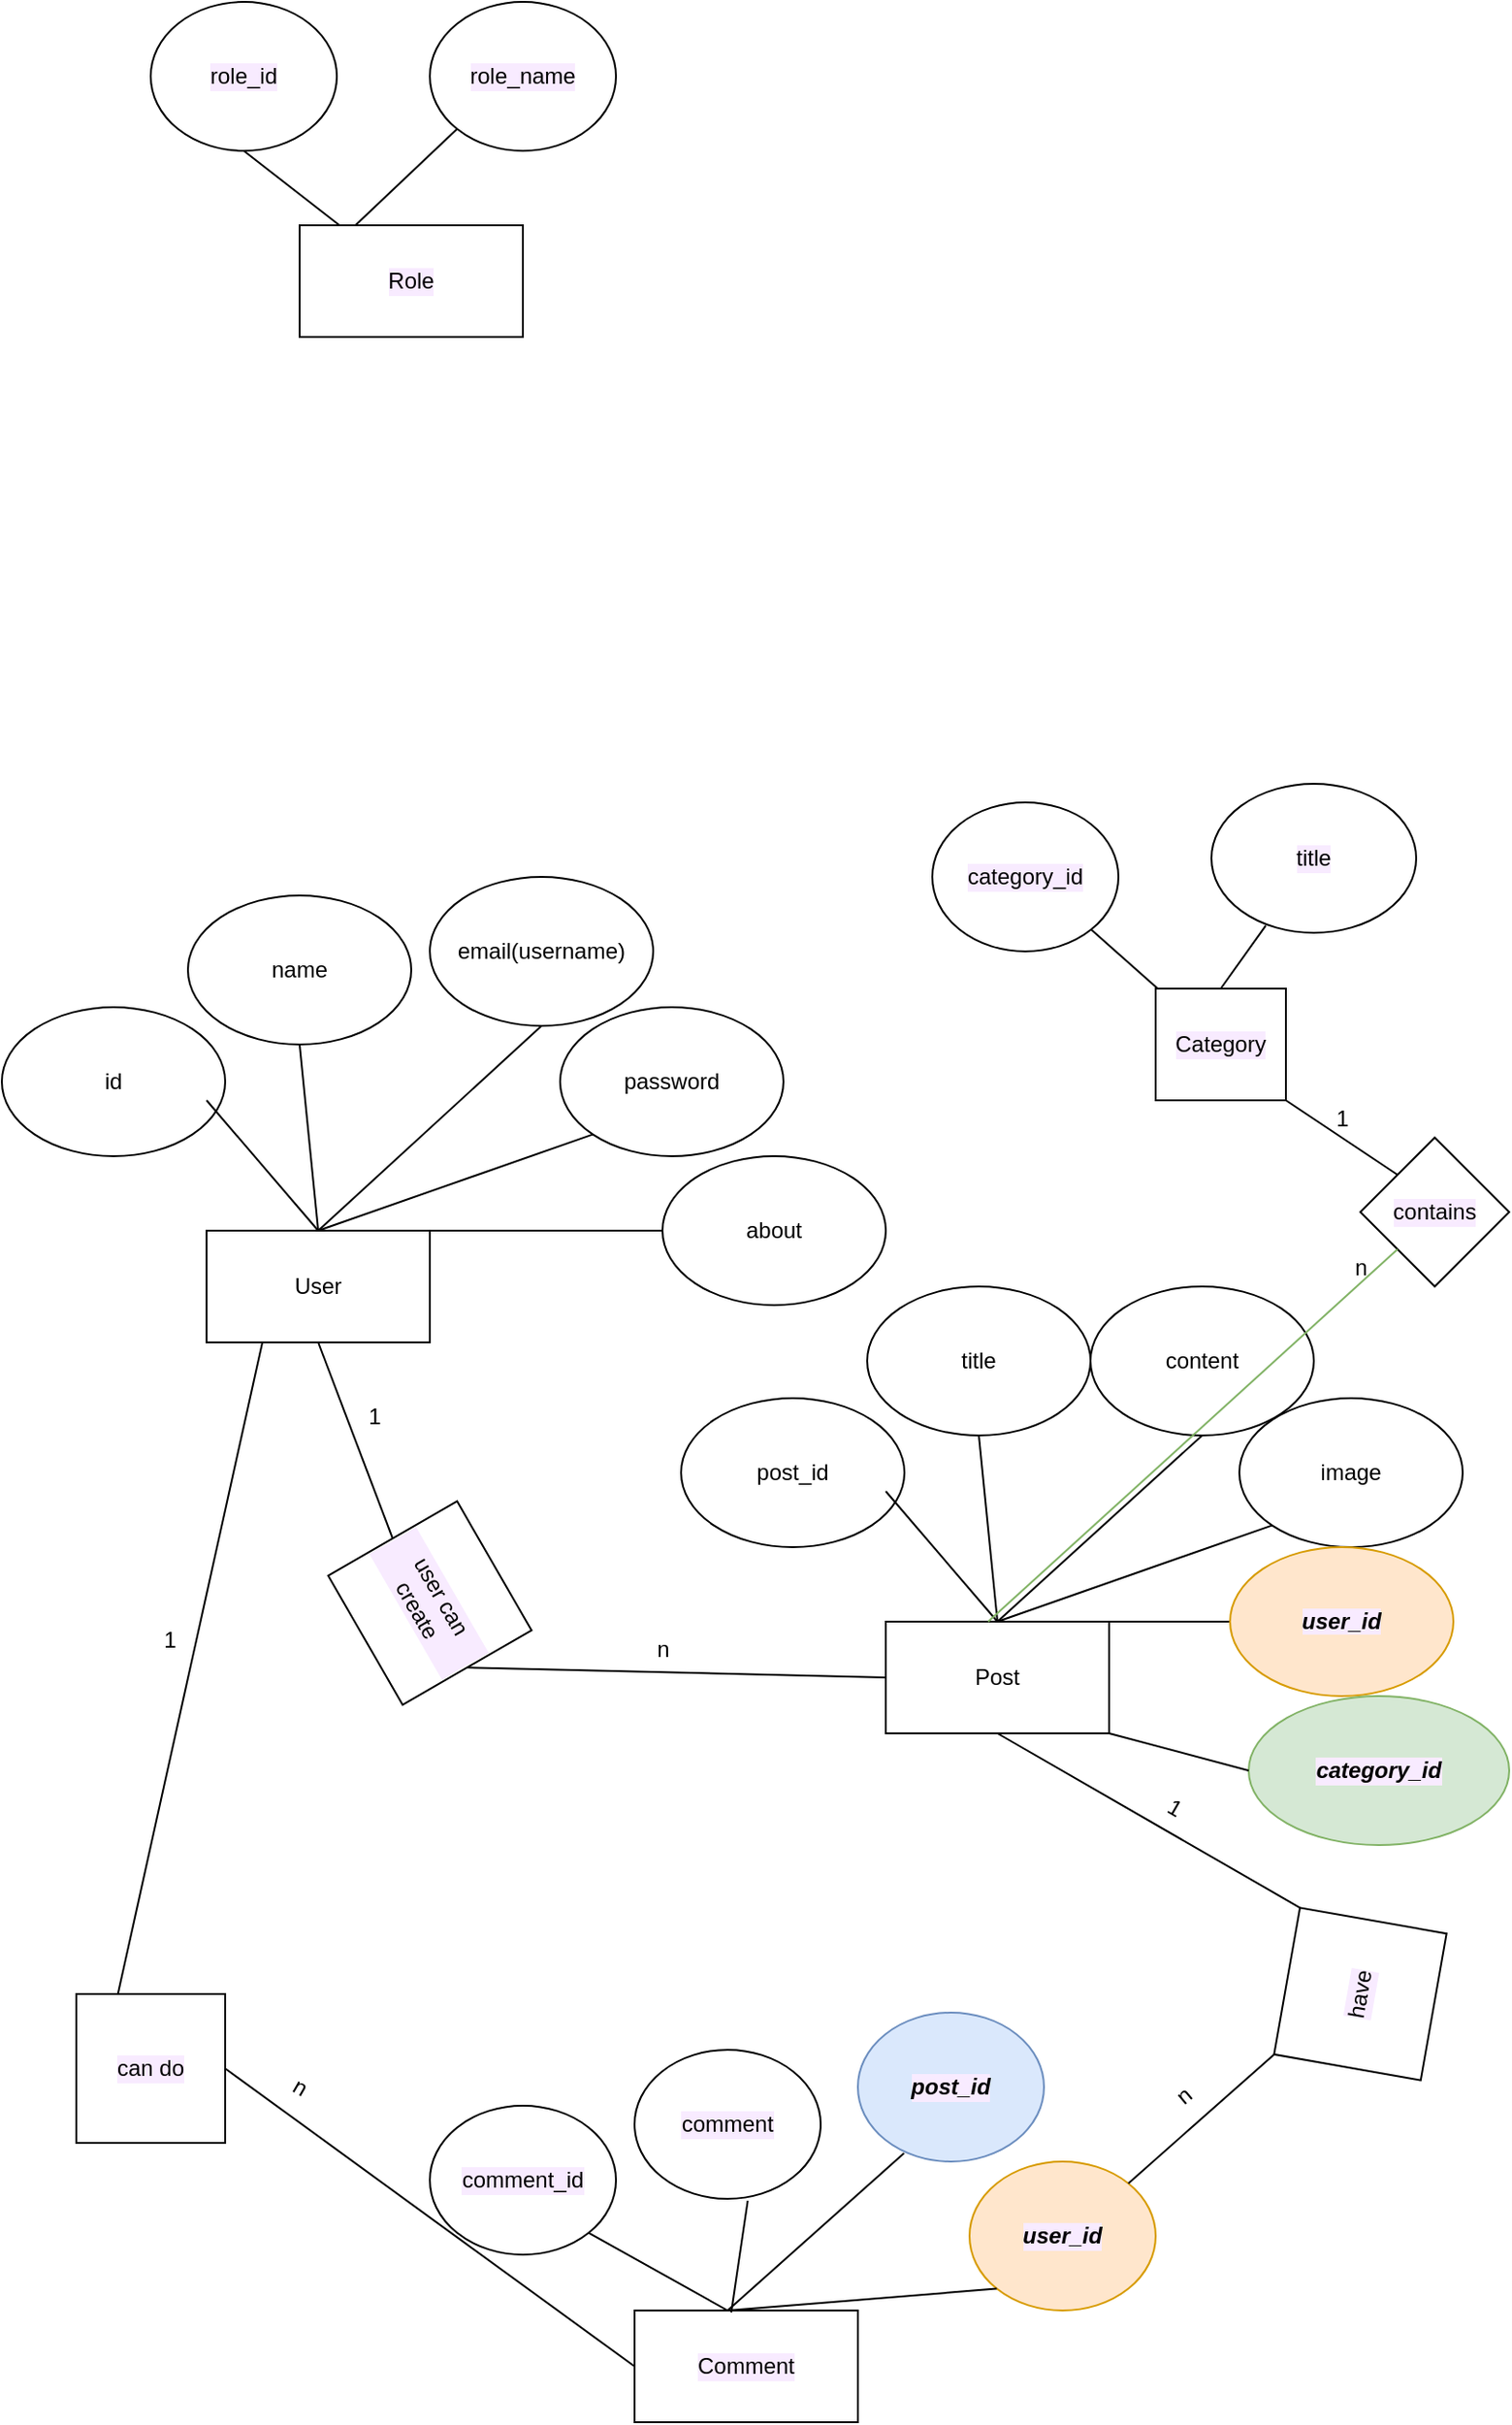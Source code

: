 <mxfile version="20.8.11"><diagram name="Page-1" id="z8nhiQcSXeY2Cp4ZaSCS"><mxGraphModel dx="1050" dy="1645" grid="1" gridSize="10" guides="1" tooltips="1" connect="1" arrows="1" fold="1" page="1" pageScale="1" pageWidth="850" pageHeight="1100" math="0" shadow="0"><root><mxCell id="0"/><mxCell id="1" parent="0"/><mxCell id="0L37Ek2mY_KZnlfPh_Ar-1" value="User" style="rounded=0;whiteSpace=wrap;html=1;" vertex="1" parent="1"><mxGeometry x="120" y="220" width="120" height="60" as="geometry"/></mxCell><mxCell id="0L37Ek2mY_KZnlfPh_Ar-2" value="id" style="ellipse;whiteSpace=wrap;html=1;" vertex="1" parent="1"><mxGeometry x="10" y="100" width="120" height="80" as="geometry"/></mxCell><mxCell id="0L37Ek2mY_KZnlfPh_Ar-4" value="name" style="ellipse;whiteSpace=wrap;html=1;" vertex="1" parent="1"><mxGeometry x="110" y="40" width="120" height="80" as="geometry"/></mxCell><mxCell id="0L37Ek2mY_KZnlfPh_Ar-5" value="" style="endArrow=none;html=1;rounded=0;exitX=0.5;exitY=0;exitDx=0;exitDy=0;" edge="1" parent="1" source="0L37Ek2mY_KZnlfPh_Ar-1"><mxGeometry width="50" height="50" relative="1" as="geometry"><mxPoint x="90" y="160" as="sourcePoint"/><mxPoint x="120" y="150" as="targetPoint"/></mxGeometry></mxCell><mxCell id="0L37Ek2mY_KZnlfPh_Ar-6" value="" style="endArrow=none;html=1;rounded=0;exitX=0.5;exitY=1;exitDx=0;exitDy=0;entryX=0.5;entryY=0;entryDx=0;entryDy=0;" edge="1" parent="1" source="0L37Ek2mY_KZnlfPh_Ar-4" target="0L37Ek2mY_KZnlfPh_Ar-1"><mxGeometry width="50" height="50" relative="1" as="geometry"><mxPoint x="400" y="310" as="sourcePoint"/><mxPoint x="250" y="100" as="targetPoint"/><Array as="points"/></mxGeometry></mxCell><mxCell id="0L37Ek2mY_KZnlfPh_Ar-7" value="email(username)" style="ellipse;whiteSpace=wrap;html=1;" vertex="1" parent="1"><mxGeometry x="240" y="30" width="120" height="80" as="geometry"/></mxCell><mxCell id="0L37Ek2mY_KZnlfPh_Ar-9" value="" style="endArrow=none;html=1;rounded=0;entryX=0.5;entryY=1;entryDx=0;entryDy=0;exitX=0.5;exitY=0;exitDx=0;exitDy=0;" edge="1" parent="1" source="0L37Ek2mY_KZnlfPh_Ar-1" target="0L37Ek2mY_KZnlfPh_Ar-7"><mxGeometry width="50" height="50" relative="1" as="geometry"><mxPoint x="220" y="210" as="sourcePoint"/><mxPoint x="450" y="260" as="targetPoint"/></mxGeometry></mxCell><mxCell id="0L37Ek2mY_KZnlfPh_Ar-11" value="password" style="ellipse;whiteSpace=wrap;html=1;" vertex="1" parent="1"><mxGeometry x="310" y="100" width="120" height="80" as="geometry"/></mxCell><mxCell id="0L37Ek2mY_KZnlfPh_Ar-12" value="" style="endArrow=none;html=1;rounded=0;exitX=0.5;exitY=0;exitDx=0;exitDy=0;entryX=0;entryY=0.5;entryDx=0;entryDy=0;" edge="1" parent="1" source="0L37Ek2mY_KZnlfPh_Ar-1" target="0L37Ek2mY_KZnlfPh_Ar-13"><mxGeometry width="50" height="50" relative="1" as="geometry"><mxPoint x="400" y="310" as="sourcePoint"/><mxPoint x="450" y="260" as="targetPoint"/></mxGeometry></mxCell><mxCell id="0L37Ek2mY_KZnlfPh_Ar-13" value="about" style="ellipse;whiteSpace=wrap;html=1;" vertex="1" parent="1"><mxGeometry x="365" y="180" width="120" height="80" as="geometry"/></mxCell><mxCell id="0L37Ek2mY_KZnlfPh_Ar-14" value="" style="endArrow=none;html=1;rounded=0;entryX=0;entryY=1;entryDx=0;entryDy=0;" edge="1" parent="1" target="0L37Ek2mY_KZnlfPh_Ar-11"><mxGeometry width="50" height="50" relative="1" as="geometry"><mxPoint x="180" y="220" as="sourcePoint"/><mxPoint x="450" y="260" as="targetPoint"/></mxGeometry></mxCell><mxCell id="0L37Ek2mY_KZnlfPh_Ar-15" value="Post" style="rounded=0;whiteSpace=wrap;html=1;" vertex="1" parent="1"><mxGeometry x="485" y="430" width="120" height="60" as="geometry"/></mxCell><mxCell id="0L37Ek2mY_KZnlfPh_Ar-16" value="post_id" style="ellipse;whiteSpace=wrap;html=1;" vertex="1" parent="1"><mxGeometry x="375" y="310" width="120" height="80" as="geometry"/></mxCell><mxCell id="0L37Ek2mY_KZnlfPh_Ar-17" value="title" style="ellipse;whiteSpace=wrap;html=1;" vertex="1" parent="1"><mxGeometry x="475" y="250" width="120" height="80" as="geometry"/></mxCell><mxCell id="0L37Ek2mY_KZnlfPh_Ar-18" value="" style="endArrow=none;html=1;rounded=0;exitX=0.5;exitY=0;exitDx=0;exitDy=0;" edge="1" source="0L37Ek2mY_KZnlfPh_Ar-15" parent="1"><mxGeometry width="50" height="50" relative="1" as="geometry"><mxPoint x="455" y="370" as="sourcePoint"/><mxPoint x="485" y="360" as="targetPoint"/></mxGeometry></mxCell><mxCell id="0L37Ek2mY_KZnlfPh_Ar-19" value="" style="endArrow=none;html=1;rounded=0;exitX=0.5;exitY=1;exitDx=0;exitDy=0;entryX=0.5;entryY=0;entryDx=0;entryDy=0;" edge="1" source="0L37Ek2mY_KZnlfPh_Ar-17" target="0L37Ek2mY_KZnlfPh_Ar-15" parent="1"><mxGeometry width="50" height="50" relative="1" as="geometry"><mxPoint x="765" y="520" as="sourcePoint"/><mxPoint x="615" y="310" as="targetPoint"/><Array as="points"/></mxGeometry></mxCell><mxCell id="0L37Ek2mY_KZnlfPh_Ar-20" value="content" style="ellipse;whiteSpace=wrap;html=1;" vertex="1" parent="1"><mxGeometry x="595" y="250" width="120" height="80" as="geometry"/></mxCell><mxCell id="0L37Ek2mY_KZnlfPh_Ar-21" value="" style="endArrow=none;html=1;rounded=0;entryX=0.5;entryY=1;entryDx=0;entryDy=0;exitX=0.5;exitY=0;exitDx=0;exitDy=0;" edge="1" source="0L37Ek2mY_KZnlfPh_Ar-15" target="0L37Ek2mY_KZnlfPh_Ar-20" parent="1"><mxGeometry width="50" height="50" relative="1" as="geometry"><mxPoint x="585" y="420" as="sourcePoint"/><mxPoint x="815" y="470" as="targetPoint"/></mxGeometry></mxCell><mxCell id="0L37Ek2mY_KZnlfPh_Ar-22" value="image" style="ellipse;whiteSpace=wrap;html=1;" vertex="1" parent="1"><mxGeometry x="675" y="310" width="120" height="80" as="geometry"/></mxCell><mxCell id="0L37Ek2mY_KZnlfPh_Ar-23" value="" style="endArrow=none;html=1;rounded=0;exitX=0.5;exitY=0;exitDx=0;exitDy=0;entryX=0;entryY=0.5;entryDx=0;entryDy=0;" edge="1" source="0L37Ek2mY_KZnlfPh_Ar-15" target="0L37Ek2mY_KZnlfPh_Ar-24" parent="1"><mxGeometry width="50" height="50" relative="1" as="geometry"><mxPoint x="765" y="520" as="sourcePoint"/><mxPoint x="815" y="470" as="targetPoint"/></mxGeometry></mxCell><mxCell id="0L37Ek2mY_KZnlfPh_Ar-24" value="&lt;i&gt;&lt;b style=&quot;background-color: rgb(248, 235, 255);&quot;&gt;user_id&lt;/b&gt;&lt;/i&gt;" style="ellipse;whiteSpace=wrap;html=1;fillColor=#ffe6cc;strokeColor=#d79b00;" vertex="1" parent="1"><mxGeometry x="670" y="390" width="120" height="80" as="geometry"/></mxCell><mxCell id="0L37Ek2mY_KZnlfPh_Ar-25" value="" style="endArrow=none;html=1;rounded=0;entryX=0;entryY=1;entryDx=0;entryDy=0;" edge="1" target="0L37Ek2mY_KZnlfPh_Ar-22" parent="1"><mxGeometry width="50" height="50" relative="1" as="geometry"><mxPoint x="545" y="430" as="sourcePoint"/><mxPoint x="815" y="470" as="targetPoint"/></mxGeometry></mxCell><mxCell id="0L37Ek2mY_KZnlfPh_Ar-26" value="user can create" style="whiteSpace=wrap;html=1;aspect=fixed;labelBackgroundColor=#F8EBFF;rotation=60;" vertex="1" parent="1"><mxGeometry x="200" y="380" width="80" height="80" as="geometry"/></mxCell><mxCell id="0L37Ek2mY_KZnlfPh_Ar-27" value="" style="endArrow=none;html=1;rounded=0;exitX=0.5;exitY=1;exitDx=0;exitDy=0;entryX=0;entryY=0.5;entryDx=0;entryDy=0;" edge="1" parent="1" source="0L37Ek2mY_KZnlfPh_Ar-1" target="0L37Ek2mY_KZnlfPh_Ar-26"><mxGeometry width="50" height="50" relative="1" as="geometry"><mxPoint x="400" y="310" as="sourcePoint"/><mxPoint x="450" y="260" as="targetPoint"/></mxGeometry></mxCell><mxCell id="0L37Ek2mY_KZnlfPh_Ar-28" value="" style="endArrow=none;html=1;rounded=0;exitX=0;exitY=0.5;exitDx=0;exitDy=0;entryX=1;entryY=0.5;entryDx=0;entryDy=0;" edge="1" parent="1" source="0L37Ek2mY_KZnlfPh_Ar-15" target="0L37Ek2mY_KZnlfPh_Ar-26"><mxGeometry width="50" height="50" relative="1" as="geometry"><mxPoint x="400" y="310" as="sourcePoint"/><mxPoint x="450" y="260" as="targetPoint"/></mxGeometry></mxCell><mxCell id="0L37Ek2mY_KZnlfPh_Ar-29" value="1" style="text;html=1;align=center;verticalAlign=middle;resizable=0;points=[];autosize=1;strokeColor=none;fillColor=none;" vertex="1" parent="1"><mxGeometry x="195" y="305" width="30" height="30" as="geometry"/></mxCell><mxCell id="0L37Ek2mY_KZnlfPh_Ar-30" value="n" style="text;html=1;align=center;verticalAlign=middle;resizable=0;points=[];autosize=1;strokeColor=none;fillColor=none;" vertex="1" parent="1"><mxGeometry x="350" y="430" width="30" height="30" as="geometry"/></mxCell><mxCell id="0L37Ek2mY_KZnlfPh_Ar-31" value="Comment" style="rounded=0;whiteSpace=wrap;html=1;labelBackgroundColor=#F8EBFF;" vertex="1" parent="1"><mxGeometry x="350" y="800" width="120" height="60" as="geometry"/></mxCell><mxCell id="0L37Ek2mY_KZnlfPh_Ar-32" value="comment_id" style="ellipse;whiteSpace=wrap;html=1;labelBackgroundColor=#F8EBFF;" vertex="1" parent="1"><mxGeometry x="240" y="690" width="100" height="80" as="geometry"/></mxCell><mxCell id="0L37Ek2mY_KZnlfPh_Ar-33" value="" style="endArrow=none;html=1;rounded=0;entryX=1;entryY=1;entryDx=0;entryDy=0;" edge="1" parent="1" target="0L37Ek2mY_KZnlfPh_Ar-32"><mxGeometry width="50" height="50" relative="1" as="geometry"><mxPoint x="400" y="800" as="sourcePoint"/><mxPoint x="450" y="750" as="targetPoint"/></mxGeometry></mxCell><mxCell id="0L37Ek2mY_KZnlfPh_Ar-34" value="comment" style="ellipse;whiteSpace=wrap;html=1;labelBackgroundColor=#F8EBFF;" vertex="1" parent="1"><mxGeometry x="350" y="660" width="100" height="80" as="geometry"/></mxCell><mxCell id="0L37Ek2mY_KZnlfPh_Ar-35" value="&lt;b&gt;&lt;i&gt;post_id&lt;/i&gt;&lt;/b&gt;" style="ellipse;whiteSpace=wrap;html=1;labelBackgroundColor=#F8EBFF;fillColor=#dae8fc;strokeColor=#6c8ebf;" vertex="1" parent="1"><mxGeometry x="470" y="640" width="100" height="80" as="geometry"/></mxCell><mxCell id="0L37Ek2mY_KZnlfPh_Ar-36" value="&lt;b&gt;&lt;i&gt;user_id&lt;/i&gt;&lt;/b&gt;" style="ellipse;whiteSpace=wrap;html=1;labelBackgroundColor=#F8EBFF;fillColor=#ffe6cc;strokeColor=#d79b00;" vertex="1" parent="1"><mxGeometry x="530" y="720" width="100" height="80" as="geometry"/></mxCell><mxCell id="0L37Ek2mY_KZnlfPh_Ar-37" value="" style="endArrow=none;html=1;rounded=0;exitX=0;exitY=1;exitDx=0;exitDy=0;" edge="1" parent="1" source="0L37Ek2mY_KZnlfPh_Ar-36"><mxGeometry width="50" height="50" relative="1" as="geometry"><mxPoint x="410" y="810" as="sourcePoint"/><mxPoint x="400" y="800" as="targetPoint"/></mxGeometry></mxCell><mxCell id="0L37Ek2mY_KZnlfPh_Ar-38" value="" style="endArrow=none;html=1;rounded=0;exitX=0.248;exitY=0.943;exitDx=0;exitDy=0;exitPerimeter=0;" edge="1" parent="1" source="0L37Ek2mY_KZnlfPh_Ar-35"><mxGeometry width="50" height="50" relative="1" as="geometry"><mxPoint x="420" y="820" as="sourcePoint"/><mxPoint x="400" y="800" as="targetPoint"/></mxGeometry></mxCell><mxCell id="0L37Ek2mY_KZnlfPh_Ar-39" value="" style="endArrow=none;html=1;rounded=0;entryX=0.608;entryY=1.013;entryDx=0;entryDy=0;entryPerimeter=0;exitX=0.433;exitY=0.017;exitDx=0;exitDy=0;exitPerimeter=0;" edge="1" parent="1" source="0L37Ek2mY_KZnlfPh_Ar-31" target="0L37Ek2mY_KZnlfPh_Ar-34"><mxGeometry width="50" height="50" relative="1" as="geometry"><mxPoint x="430" y="830" as="sourcePoint"/><mxPoint x="355.355" y="788.284" as="targetPoint"/></mxGeometry></mxCell><mxCell id="0L37Ek2mY_KZnlfPh_Ar-41" value="" style="endArrow=none;html=1;rounded=0;entryX=0.25;entryY=1;entryDx=0;entryDy=0;exitX=0.04;exitY=-0.002;exitDx=0;exitDy=0;exitPerimeter=0;" edge="1" parent="1" target="0L37Ek2mY_KZnlfPh_Ar-1"><mxGeometry width="50" height="50" relative="1" as="geometry"><mxPoint x="72.4" y="629.84" as="sourcePoint"/><mxPoint x="450" y="420" as="targetPoint"/></mxGeometry></mxCell><mxCell id="0L37Ek2mY_KZnlfPh_Ar-42" value="" style="endArrow=none;html=1;rounded=0;entryX=0;entryY=0.5;entryDx=0;entryDy=0;exitX=1;exitY=0.5;exitDx=0;exitDy=0;" edge="1" parent="1" target="0L37Ek2mY_KZnlfPh_Ar-31"><mxGeometry width="50" height="50" relative="1" as="geometry"><mxPoint x="130" y="670" as="sourcePoint"/><mxPoint x="160" y="290" as="targetPoint"/></mxGeometry></mxCell><mxCell id="0L37Ek2mY_KZnlfPh_Ar-43" value="1" style="text;html=1;align=center;verticalAlign=middle;resizable=0;points=[];autosize=1;strokeColor=none;fillColor=none;" vertex="1" parent="1"><mxGeometry x="85" y="425" width="30" height="30" as="geometry"/></mxCell><mxCell id="0L37Ek2mY_KZnlfPh_Ar-44" value="n" style="text;html=1;align=center;verticalAlign=middle;resizable=0;points=[];autosize=1;strokeColor=none;fillColor=none;rotation=30;" vertex="1" parent="1"><mxGeometry x="155" y="665" width="30" height="30" as="geometry"/></mxCell><mxCell id="0L37Ek2mY_KZnlfPh_Ar-46" value="have" style="whiteSpace=wrap;html=1;aspect=fixed;labelBackgroundColor=#F8EBFF;rotation=-80;" vertex="1" parent="1"><mxGeometry x="700" y="590" width="80" height="80" as="geometry"/></mxCell><mxCell id="0L37Ek2mY_KZnlfPh_Ar-47" value="" style="endArrow=none;html=1;rounded=0;entryX=0.5;entryY=1;entryDx=0;entryDy=0;exitX=1;exitY=0;exitDx=0;exitDy=0;" edge="1" parent="1" source="0L37Ek2mY_KZnlfPh_Ar-46" target="0L37Ek2mY_KZnlfPh_Ar-15"><mxGeometry width="50" height="50" relative="1" as="geometry"><mxPoint x="400" y="640" as="sourcePoint"/><mxPoint x="450" y="590" as="targetPoint"/></mxGeometry></mxCell><mxCell id="0L37Ek2mY_KZnlfPh_Ar-48" value="" style="endArrow=none;html=1;rounded=0;exitX=1;exitY=0;exitDx=0;exitDy=0;entryX=0;entryY=0;entryDx=0;entryDy=0;" edge="1" parent="1" source="0L37Ek2mY_KZnlfPh_Ar-36" target="0L37Ek2mY_KZnlfPh_Ar-46"><mxGeometry width="50" height="50" relative="1" as="geometry"><mxPoint x="717.554" y="593.662" as="sourcePoint"/><mxPoint x="690" y="660" as="targetPoint"/></mxGeometry></mxCell><mxCell id="0L37Ek2mY_KZnlfPh_Ar-49" value="1" style="text;html=1;align=center;verticalAlign=middle;resizable=0;points=[];autosize=1;strokeColor=none;fillColor=none;rotation=30;" vertex="1" parent="1"><mxGeometry x="625" y="515" width="30" height="30" as="geometry"/></mxCell><mxCell id="0L37Ek2mY_KZnlfPh_Ar-50" value="n" style="text;html=1;align=center;verticalAlign=middle;resizable=0;points=[];autosize=1;strokeColor=none;fillColor=none;rotation=-40;" vertex="1" parent="1"><mxGeometry x="630" y="670" width="30" height="30" as="geometry"/></mxCell><mxCell id="0L37Ek2mY_KZnlfPh_Ar-51" value="can do" style="whiteSpace=wrap;html=1;aspect=fixed;labelBackgroundColor=#F8EBFF;" vertex="1" parent="1"><mxGeometry x="50" y="630" width="80" height="80" as="geometry"/></mxCell><mxCell id="FSV7rp08yFnBkAStcJ1A-1" value="Category" style="whiteSpace=wrap;html=1;labelBackgroundColor=#F8EBFF;" vertex="1" parent="1"><mxGeometry x="630" y="90" width="70" height="60" as="geometry"/></mxCell><mxCell id="FSV7rp08yFnBkAStcJ1A-3" value="category_id" style="ellipse;whiteSpace=wrap;html=1;labelBackgroundColor=#F8EBFF;" vertex="1" parent="1"><mxGeometry x="510" y="-10" width="100" height="80" as="geometry"/></mxCell><mxCell id="FSV7rp08yFnBkAStcJ1A-5" value="title" style="ellipse;whiteSpace=wrap;html=1;labelBackgroundColor=#F8EBFF;" vertex="1" parent="1"><mxGeometry x="660" y="-20" width="110" height="80" as="geometry"/></mxCell><mxCell id="FSV7rp08yFnBkAStcJ1A-6" value="" style="endArrow=none;html=1;rounded=0;exitX=1;exitY=1;exitDx=0;exitDy=0;" edge="1" parent="1" source="FSV7rp08yFnBkAStcJ1A-3" target="FSV7rp08yFnBkAStcJ1A-1"><mxGeometry width="50" height="50" relative="1" as="geometry"><mxPoint x="400" y="50" as="sourcePoint"/><mxPoint x="450" as="targetPoint"/></mxGeometry></mxCell><mxCell id="FSV7rp08yFnBkAStcJ1A-7" value="" style="endArrow=none;html=1;rounded=0;exitX=0.265;exitY=0.952;exitDx=0;exitDy=0;exitPerimeter=0;entryX=0.5;entryY=0;entryDx=0;entryDy=0;" edge="1" parent="1" source="FSV7rp08yFnBkAStcJ1A-5" target="FSV7rp08yFnBkAStcJ1A-1"><mxGeometry width="50" height="50" relative="1" as="geometry"><mxPoint x="605.355" y="68.284" as="sourcePoint"/><mxPoint x="641.146" y="100" as="targetPoint"/></mxGeometry></mxCell><mxCell id="FSV7rp08yFnBkAStcJ1A-8" value="contains" style="rhombus;whiteSpace=wrap;html=1;labelBackgroundColor=#F8EBFF;" vertex="1" parent="1"><mxGeometry x="740" y="170" width="80" height="80" as="geometry"/></mxCell><mxCell id="FSV7rp08yFnBkAStcJ1A-9" value="" style="endArrow=none;html=1;rounded=0;entryX=1;entryY=1;entryDx=0;entryDy=0;exitX=0;exitY=0;exitDx=0;exitDy=0;" edge="1" parent="1" source="FSV7rp08yFnBkAStcJ1A-8" target="FSV7rp08yFnBkAStcJ1A-1"><mxGeometry width="50" height="50" relative="1" as="geometry"><mxPoint x="400" y="220" as="sourcePoint"/><mxPoint x="450" y="170" as="targetPoint"/></mxGeometry></mxCell><mxCell id="FSV7rp08yFnBkAStcJ1A-10" value="" style="endArrow=none;html=1;rounded=0;entryX=0;entryY=1;entryDx=0;entryDy=0;fillColor=#d5e8d4;strokeColor=#82b366;" edge="1" parent="1" target="FSV7rp08yFnBkAStcJ1A-8"><mxGeometry width="50" height="50" relative="1" as="geometry"><mxPoint x="540" y="430" as="sourcePoint"/><mxPoint x="450" y="340" as="targetPoint"/></mxGeometry></mxCell><mxCell id="FSV7rp08yFnBkAStcJ1A-11" value="1" style="text;html=1;align=center;verticalAlign=middle;resizable=0;points=[];autosize=1;strokeColor=none;fillColor=none;" vertex="1" parent="1"><mxGeometry x="715" y="145" width="30" height="30" as="geometry"/></mxCell><mxCell id="FSV7rp08yFnBkAStcJ1A-12" value="n" style="text;html=1;align=center;verticalAlign=middle;resizable=0;points=[];autosize=1;strokeColor=none;fillColor=none;" vertex="1" parent="1"><mxGeometry x="725" y="225" width="30" height="30" as="geometry"/></mxCell><mxCell id="FSV7rp08yFnBkAStcJ1A-13" value="&lt;b&gt;&lt;i&gt;category_id&lt;/i&gt;&lt;/b&gt;" style="ellipse;whiteSpace=wrap;html=1;labelBackgroundColor=#F8EBFF;fillColor=#d5e8d4;strokeColor=#82b366;" vertex="1" parent="1"><mxGeometry x="680" y="470" width="140" height="80" as="geometry"/></mxCell><mxCell id="FSV7rp08yFnBkAStcJ1A-14" value="" style="endArrow=none;html=1;rounded=0;entryX=1;entryY=1;entryDx=0;entryDy=0;exitX=0;exitY=0.5;exitDx=0;exitDy=0;" edge="1" parent="1" source="FSV7rp08yFnBkAStcJ1A-13" target="0L37Ek2mY_KZnlfPh_Ar-15"><mxGeometry width="50" height="50" relative="1" as="geometry"><mxPoint x="400" y="550" as="sourcePoint"/><mxPoint x="450" y="500" as="targetPoint"/></mxGeometry></mxCell><mxCell id="FSV7rp08yFnBkAStcJ1A-15" value="Role" style="whiteSpace=wrap;html=1;labelBackgroundColor=#F8EBFF;" vertex="1" parent="1"><mxGeometry x="170" y="-320" width="120" height="60" as="geometry"/></mxCell><mxCell id="FSV7rp08yFnBkAStcJ1A-16" value="role_id" style="ellipse;whiteSpace=wrap;html=1;labelBackgroundColor=#F8EBFF;" vertex="1" parent="1"><mxGeometry x="90" y="-440" width="100" height="80" as="geometry"/></mxCell><mxCell id="FSV7rp08yFnBkAStcJ1A-17" value="role_name" style="ellipse;whiteSpace=wrap;html=1;labelBackgroundColor=#F8EBFF;" vertex="1" parent="1"><mxGeometry x="240" y="-440" width="100" height="80" as="geometry"/></mxCell><mxCell id="FSV7rp08yFnBkAStcJ1A-18" value="" style="endArrow=none;html=1;rounded=0;entryX=0.5;entryY=1;entryDx=0;entryDy=0;" edge="1" parent="1" source="FSV7rp08yFnBkAStcJ1A-15" target="FSV7rp08yFnBkAStcJ1A-16"><mxGeometry width="50" height="50" relative="1" as="geometry"><mxPoint x="400" y="-280" as="sourcePoint"/><mxPoint x="450" y="-330" as="targetPoint"/></mxGeometry></mxCell><mxCell id="FSV7rp08yFnBkAStcJ1A-19" value="" style="endArrow=none;html=1;rounded=0;entryX=0.25;entryY=0;entryDx=0;entryDy=0;exitX=0;exitY=1;exitDx=0;exitDy=0;" edge="1" parent="1" source="FSV7rp08yFnBkAStcJ1A-17" target="FSV7rp08yFnBkAStcJ1A-15"><mxGeometry width="50" height="50" relative="1" as="geometry"><mxPoint x="201.429" y="-310" as="sourcePoint"/><mxPoint x="150" y="-350" as="targetPoint"/></mxGeometry></mxCell></root></mxGraphModel></diagram></mxfile>